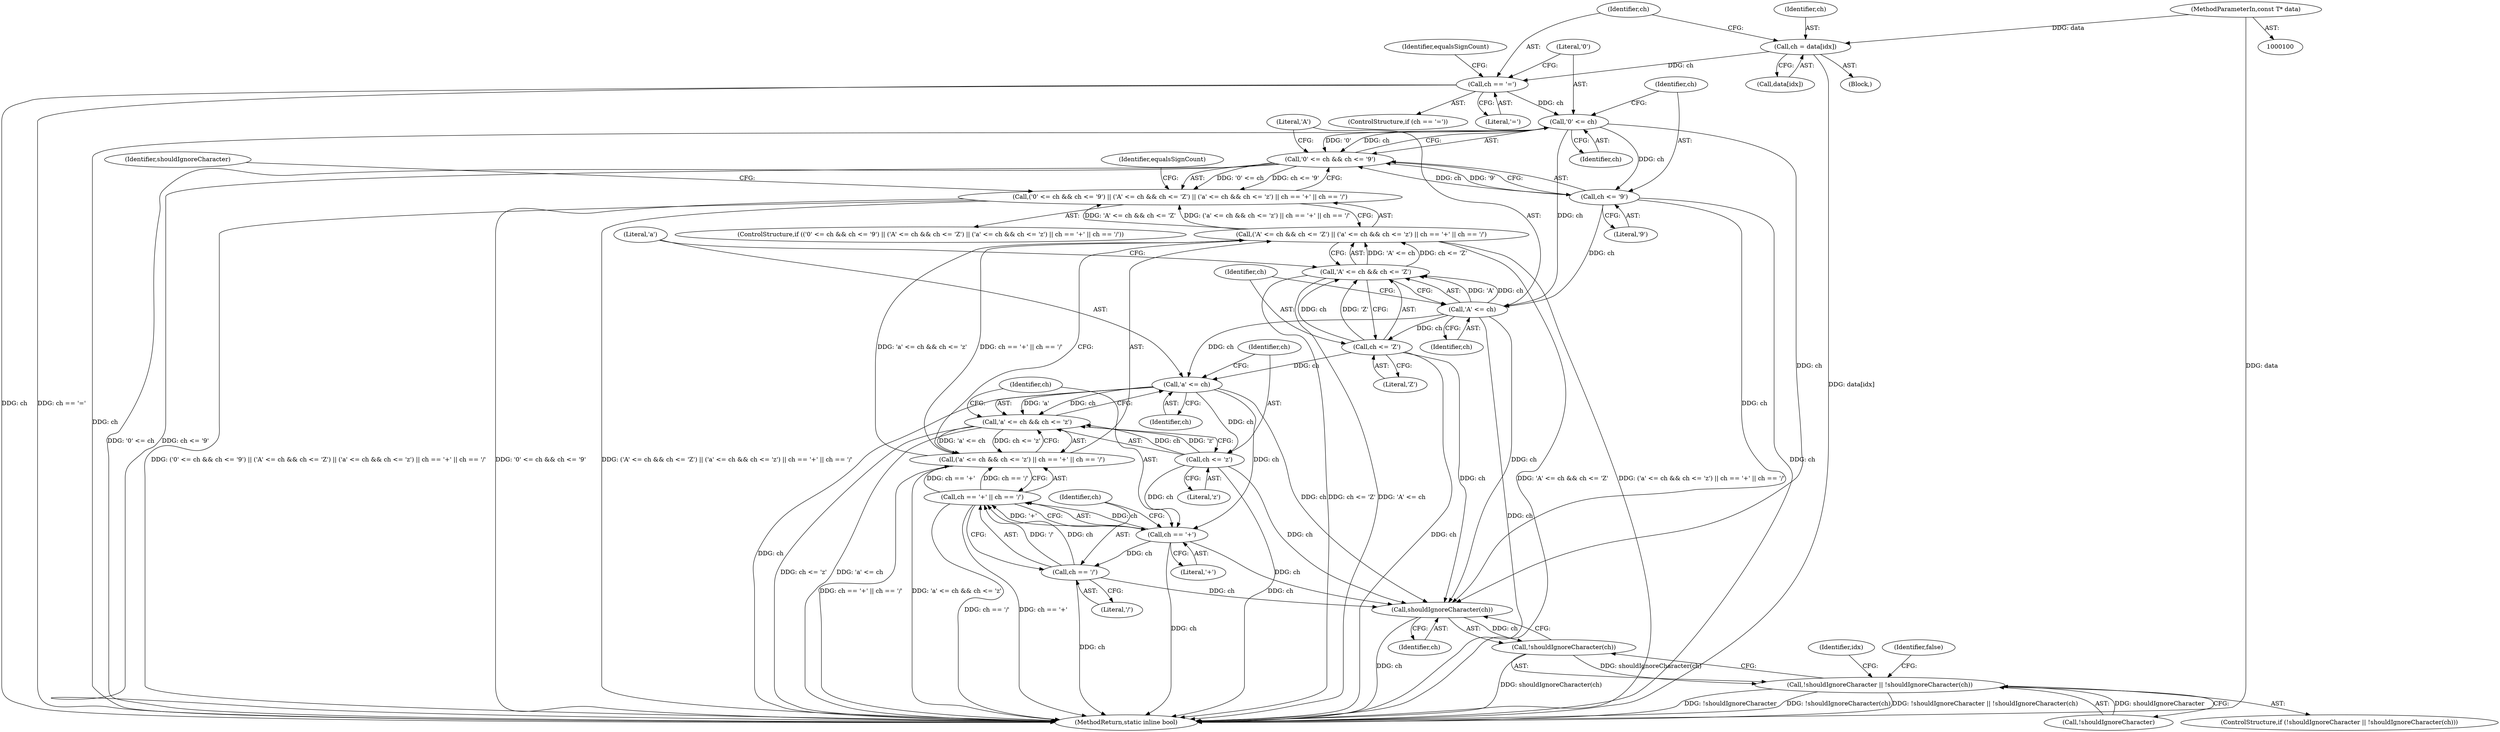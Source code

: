 digraph "0_Chrome_91b27188b728e90c651c55a985d23ad0c26eb662@array" {
"1000135" [label="(Call,ch = data[idx])"];
"1000101" [label="(MethodParameterIn,const T* data)"];
"1000141" [label="(Call,ch == '=')"];
"1000161" [label="(Call,'0' <= ch)"];
"1000160" [label="(Call,'0' <= ch && ch <= '9')"];
"1000159" [label="(Call,('0' <= ch && ch <= '9') || ('A' <= ch && ch <= 'Z') || ('a' <= ch && ch <= 'z') || ch == '+' || ch == '/')"];
"1000164" [label="(Call,ch <= '9')"];
"1000169" [label="(Call,'A' <= ch)"];
"1000168" [label="(Call,'A' <= ch && ch <= 'Z')"];
"1000167" [label="(Call,('A' <= ch && ch <= 'Z') || ('a' <= ch && ch <= 'z') || ch == '+' || ch == '/')"];
"1000172" [label="(Call,ch <= 'Z')"];
"1000177" [label="(Call,'a' <= ch)"];
"1000176" [label="(Call,'a' <= ch && ch <= 'z')"];
"1000175" [label="(Call,('a' <= ch && ch <= 'z') || ch == '+' || ch == '/')"];
"1000180" [label="(Call,ch <= 'z')"];
"1000184" [label="(Call,ch == '+')"];
"1000183" [label="(Call,ch == '+' || ch == '/')"];
"1000187" [label="(Call,ch == '/')"];
"1000209" [label="(Call,shouldIgnoreCharacter(ch))"];
"1000208" [label="(Call,!shouldIgnoreCharacter(ch))"];
"1000205" [label="(Call,!shouldIgnoreCharacter || !shouldIgnoreCharacter(ch))"];
"1000175" [label="(Call,('a' <= ch && ch <= 'z') || ch == '+' || ch == '/')"];
"1000101" [label="(MethodParameterIn,const T* data)"];
"1000141" [label="(Call,ch == '=')"];
"1000180" [label="(Call,ch <= 'z')"];
"1000162" [label="(Literal,'0')"];
"1000142" [label="(Identifier,ch)"];
"1000140" [label="(ControlStructure,if (ch == '='))"];
"1000183" [label="(Call,ch == '+' || ch == '/')"];
"1000168" [label="(Call,'A' <= ch && ch <= 'Z')"];
"1000163" [label="(Identifier,ch)"];
"1000173" [label="(Identifier,ch)"];
"1000186" [label="(Literal,'+')"];
"1000136" [label="(Identifier,ch)"];
"1000170" [label="(Literal,'A')"];
"1000161" [label="(Call,'0' <= ch)"];
"1000135" [label="(Call,ch = data[idx])"];
"1000176" [label="(Call,'a' <= ch && ch <= 'z')"];
"1000177" [label="(Call,'a' <= ch)"];
"1000206" [label="(Call,!shouldIgnoreCharacter)"];
"1000192" [label="(Identifier,equalsSignCount)"];
"1000164" [label="(Call,ch <= '9')"];
"1000160" [label="(Call,'0' <= ch && ch <= '9')"];
"1000169" [label="(Call,'A' <= ch)"];
"1000174" [label="(Literal,'Z')"];
"1000209" [label="(Call,shouldIgnoreCharacter(ch))"];
"1000165" [label="(Identifier,ch)"];
"1000185" [label="(Identifier,ch)"];
"1000133" [label="(Block,)"];
"1000184" [label="(Call,ch == '+')"];
"1000187" [label="(Call,ch == '/')"];
"1000189" [label="(Literal,'/')"];
"1000207" [label="(Identifier,shouldIgnoreCharacter)"];
"1000178" [label="(Literal,'a')"];
"1000132" [label="(Identifier,idx)"];
"1000158" [label="(ControlStructure,if (('0' <= ch && ch <= '9') || ('A' <= ch && ch <= 'Z') || ('a' <= ch && ch <= 'z') || ch == '+' || ch == '/'))"];
"1000210" [label="(Identifier,ch)"];
"1000167" [label="(Call,('A' <= ch && ch <= 'Z') || ('a' <= ch && ch <= 'z') || ch == '+' || ch == '/')"];
"1000137" [label="(Call,data[idx])"];
"1000204" [label="(ControlStructure,if (!shouldIgnoreCharacter || !shouldIgnoreCharacter(ch)))"];
"1000410" [label="(MethodReturn,static inline bool)"];
"1000146" [label="(Identifier,equalsSignCount)"];
"1000171" [label="(Identifier,ch)"];
"1000188" [label="(Identifier,ch)"];
"1000159" [label="(Call,('0' <= ch && ch <= '9') || ('A' <= ch && ch <= 'Z') || ('a' <= ch && ch <= 'z') || ch == '+' || ch == '/')"];
"1000143" [label="(Literal,'=')"];
"1000166" [label="(Literal,'9')"];
"1000181" [label="(Identifier,ch)"];
"1000208" [label="(Call,!shouldIgnoreCharacter(ch))"];
"1000182" [label="(Literal,'z')"];
"1000213" [label="(Identifier,false)"];
"1000179" [label="(Identifier,ch)"];
"1000205" [label="(Call,!shouldIgnoreCharacter || !shouldIgnoreCharacter(ch))"];
"1000172" [label="(Call,ch <= 'Z')"];
"1000135" -> "1000133"  [label="AST: "];
"1000135" -> "1000137"  [label="CFG: "];
"1000136" -> "1000135"  [label="AST: "];
"1000137" -> "1000135"  [label="AST: "];
"1000142" -> "1000135"  [label="CFG: "];
"1000135" -> "1000410"  [label="DDG: data[idx]"];
"1000101" -> "1000135"  [label="DDG: data"];
"1000135" -> "1000141"  [label="DDG: ch"];
"1000101" -> "1000100"  [label="AST: "];
"1000101" -> "1000410"  [label="DDG: data"];
"1000141" -> "1000140"  [label="AST: "];
"1000141" -> "1000143"  [label="CFG: "];
"1000142" -> "1000141"  [label="AST: "];
"1000143" -> "1000141"  [label="AST: "];
"1000146" -> "1000141"  [label="CFG: "];
"1000162" -> "1000141"  [label="CFG: "];
"1000141" -> "1000410"  [label="DDG: ch"];
"1000141" -> "1000410"  [label="DDG: ch == '='"];
"1000141" -> "1000161"  [label="DDG: ch"];
"1000161" -> "1000160"  [label="AST: "];
"1000161" -> "1000163"  [label="CFG: "];
"1000162" -> "1000161"  [label="AST: "];
"1000163" -> "1000161"  [label="AST: "];
"1000165" -> "1000161"  [label="CFG: "];
"1000160" -> "1000161"  [label="CFG: "];
"1000161" -> "1000410"  [label="DDG: ch"];
"1000161" -> "1000160"  [label="DDG: '0'"];
"1000161" -> "1000160"  [label="DDG: ch"];
"1000161" -> "1000164"  [label="DDG: ch"];
"1000161" -> "1000169"  [label="DDG: ch"];
"1000161" -> "1000209"  [label="DDG: ch"];
"1000160" -> "1000159"  [label="AST: "];
"1000160" -> "1000164"  [label="CFG: "];
"1000164" -> "1000160"  [label="AST: "];
"1000170" -> "1000160"  [label="CFG: "];
"1000159" -> "1000160"  [label="CFG: "];
"1000160" -> "1000410"  [label="DDG: ch <= '9'"];
"1000160" -> "1000410"  [label="DDG: '0' <= ch"];
"1000160" -> "1000159"  [label="DDG: '0' <= ch"];
"1000160" -> "1000159"  [label="DDG: ch <= '9'"];
"1000164" -> "1000160"  [label="DDG: ch"];
"1000164" -> "1000160"  [label="DDG: '9'"];
"1000159" -> "1000158"  [label="AST: "];
"1000159" -> "1000167"  [label="CFG: "];
"1000167" -> "1000159"  [label="AST: "];
"1000192" -> "1000159"  [label="CFG: "];
"1000207" -> "1000159"  [label="CFG: "];
"1000159" -> "1000410"  [label="DDG: ('0' <= ch && ch <= '9') || ('A' <= ch && ch <= 'Z') || ('a' <= ch && ch <= 'z') || ch == '+' || ch == '/'"];
"1000159" -> "1000410"  [label="DDG: '0' <= ch && ch <= '9'"];
"1000159" -> "1000410"  [label="DDG: ('A' <= ch && ch <= 'Z') || ('a' <= ch && ch <= 'z') || ch == '+' || ch == '/'"];
"1000167" -> "1000159"  [label="DDG: 'A' <= ch && ch <= 'Z'"];
"1000167" -> "1000159"  [label="DDG: ('a' <= ch && ch <= 'z') || ch == '+' || ch == '/'"];
"1000164" -> "1000166"  [label="CFG: "];
"1000165" -> "1000164"  [label="AST: "];
"1000166" -> "1000164"  [label="AST: "];
"1000164" -> "1000410"  [label="DDG: ch"];
"1000164" -> "1000169"  [label="DDG: ch"];
"1000164" -> "1000209"  [label="DDG: ch"];
"1000169" -> "1000168"  [label="AST: "];
"1000169" -> "1000171"  [label="CFG: "];
"1000170" -> "1000169"  [label="AST: "];
"1000171" -> "1000169"  [label="AST: "];
"1000173" -> "1000169"  [label="CFG: "];
"1000168" -> "1000169"  [label="CFG: "];
"1000169" -> "1000410"  [label="DDG: ch"];
"1000169" -> "1000168"  [label="DDG: 'A'"];
"1000169" -> "1000168"  [label="DDG: ch"];
"1000169" -> "1000172"  [label="DDG: ch"];
"1000169" -> "1000177"  [label="DDG: ch"];
"1000169" -> "1000209"  [label="DDG: ch"];
"1000168" -> "1000167"  [label="AST: "];
"1000168" -> "1000172"  [label="CFG: "];
"1000172" -> "1000168"  [label="AST: "];
"1000178" -> "1000168"  [label="CFG: "];
"1000167" -> "1000168"  [label="CFG: "];
"1000168" -> "1000410"  [label="DDG: ch <= 'Z'"];
"1000168" -> "1000410"  [label="DDG: 'A' <= ch"];
"1000168" -> "1000167"  [label="DDG: 'A' <= ch"];
"1000168" -> "1000167"  [label="DDG: ch <= 'Z'"];
"1000172" -> "1000168"  [label="DDG: ch"];
"1000172" -> "1000168"  [label="DDG: 'Z'"];
"1000167" -> "1000175"  [label="CFG: "];
"1000175" -> "1000167"  [label="AST: "];
"1000167" -> "1000410"  [label="DDG: 'A' <= ch && ch <= 'Z'"];
"1000167" -> "1000410"  [label="DDG: ('a' <= ch && ch <= 'z') || ch == '+' || ch == '/'"];
"1000175" -> "1000167"  [label="DDG: 'a' <= ch && ch <= 'z'"];
"1000175" -> "1000167"  [label="DDG: ch == '+' || ch == '/'"];
"1000172" -> "1000174"  [label="CFG: "];
"1000173" -> "1000172"  [label="AST: "];
"1000174" -> "1000172"  [label="AST: "];
"1000172" -> "1000410"  [label="DDG: ch"];
"1000172" -> "1000177"  [label="DDG: ch"];
"1000172" -> "1000209"  [label="DDG: ch"];
"1000177" -> "1000176"  [label="AST: "];
"1000177" -> "1000179"  [label="CFG: "];
"1000178" -> "1000177"  [label="AST: "];
"1000179" -> "1000177"  [label="AST: "];
"1000181" -> "1000177"  [label="CFG: "];
"1000176" -> "1000177"  [label="CFG: "];
"1000177" -> "1000410"  [label="DDG: ch"];
"1000177" -> "1000176"  [label="DDG: 'a'"];
"1000177" -> "1000176"  [label="DDG: ch"];
"1000177" -> "1000180"  [label="DDG: ch"];
"1000177" -> "1000184"  [label="DDG: ch"];
"1000177" -> "1000209"  [label="DDG: ch"];
"1000176" -> "1000175"  [label="AST: "];
"1000176" -> "1000180"  [label="CFG: "];
"1000180" -> "1000176"  [label="AST: "];
"1000185" -> "1000176"  [label="CFG: "];
"1000175" -> "1000176"  [label="CFG: "];
"1000176" -> "1000410"  [label="DDG: ch <= 'z'"];
"1000176" -> "1000410"  [label="DDG: 'a' <= ch"];
"1000176" -> "1000175"  [label="DDG: 'a' <= ch"];
"1000176" -> "1000175"  [label="DDG: ch <= 'z'"];
"1000180" -> "1000176"  [label="DDG: ch"];
"1000180" -> "1000176"  [label="DDG: 'z'"];
"1000175" -> "1000183"  [label="CFG: "];
"1000183" -> "1000175"  [label="AST: "];
"1000175" -> "1000410"  [label="DDG: 'a' <= ch && ch <= 'z'"];
"1000175" -> "1000410"  [label="DDG: ch == '+' || ch == '/'"];
"1000183" -> "1000175"  [label="DDG: ch == '+'"];
"1000183" -> "1000175"  [label="DDG: ch == '/'"];
"1000180" -> "1000182"  [label="CFG: "];
"1000181" -> "1000180"  [label="AST: "];
"1000182" -> "1000180"  [label="AST: "];
"1000180" -> "1000410"  [label="DDG: ch"];
"1000180" -> "1000184"  [label="DDG: ch"];
"1000180" -> "1000209"  [label="DDG: ch"];
"1000184" -> "1000183"  [label="AST: "];
"1000184" -> "1000186"  [label="CFG: "];
"1000185" -> "1000184"  [label="AST: "];
"1000186" -> "1000184"  [label="AST: "];
"1000188" -> "1000184"  [label="CFG: "];
"1000183" -> "1000184"  [label="CFG: "];
"1000184" -> "1000410"  [label="DDG: ch"];
"1000184" -> "1000183"  [label="DDG: ch"];
"1000184" -> "1000183"  [label="DDG: '+'"];
"1000184" -> "1000187"  [label="DDG: ch"];
"1000184" -> "1000209"  [label="DDG: ch"];
"1000183" -> "1000187"  [label="CFG: "];
"1000187" -> "1000183"  [label="AST: "];
"1000183" -> "1000410"  [label="DDG: ch == '/'"];
"1000183" -> "1000410"  [label="DDG: ch == '+'"];
"1000187" -> "1000183"  [label="DDG: ch"];
"1000187" -> "1000183"  [label="DDG: '/'"];
"1000187" -> "1000189"  [label="CFG: "];
"1000188" -> "1000187"  [label="AST: "];
"1000189" -> "1000187"  [label="AST: "];
"1000187" -> "1000410"  [label="DDG: ch"];
"1000187" -> "1000209"  [label="DDG: ch"];
"1000209" -> "1000208"  [label="AST: "];
"1000209" -> "1000210"  [label="CFG: "];
"1000210" -> "1000209"  [label="AST: "];
"1000208" -> "1000209"  [label="CFG: "];
"1000209" -> "1000410"  [label="DDG: ch"];
"1000209" -> "1000208"  [label="DDG: ch"];
"1000208" -> "1000205"  [label="AST: "];
"1000205" -> "1000208"  [label="CFG: "];
"1000208" -> "1000410"  [label="DDG: shouldIgnoreCharacter(ch)"];
"1000208" -> "1000205"  [label="DDG: shouldIgnoreCharacter(ch)"];
"1000205" -> "1000204"  [label="AST: "];
"1000205" -> "1000206"  [label="CFG: "];
"1000206" -> "1000205"  [label="AST: "];
"1000213" -> "1000205"  [label="CFG: "];
"1000132" -> "1000205"  [label="CFG: "];
"1000205" -> "1000410"  [label="DDG: !shouldIgnoreCharacter"];
"1000205" -> "1000410"  [label="DDG: !shouldIgnoreCharacter(ch)"];
"1000205" -> "1000410"  [label="DDG: !shouldIgnoreCharacter || !shouldIgnoreCharacter(ch)"];
"1000206" -> "1000205"  [label="DDG: shouldIgnoreCharacter"];
}
